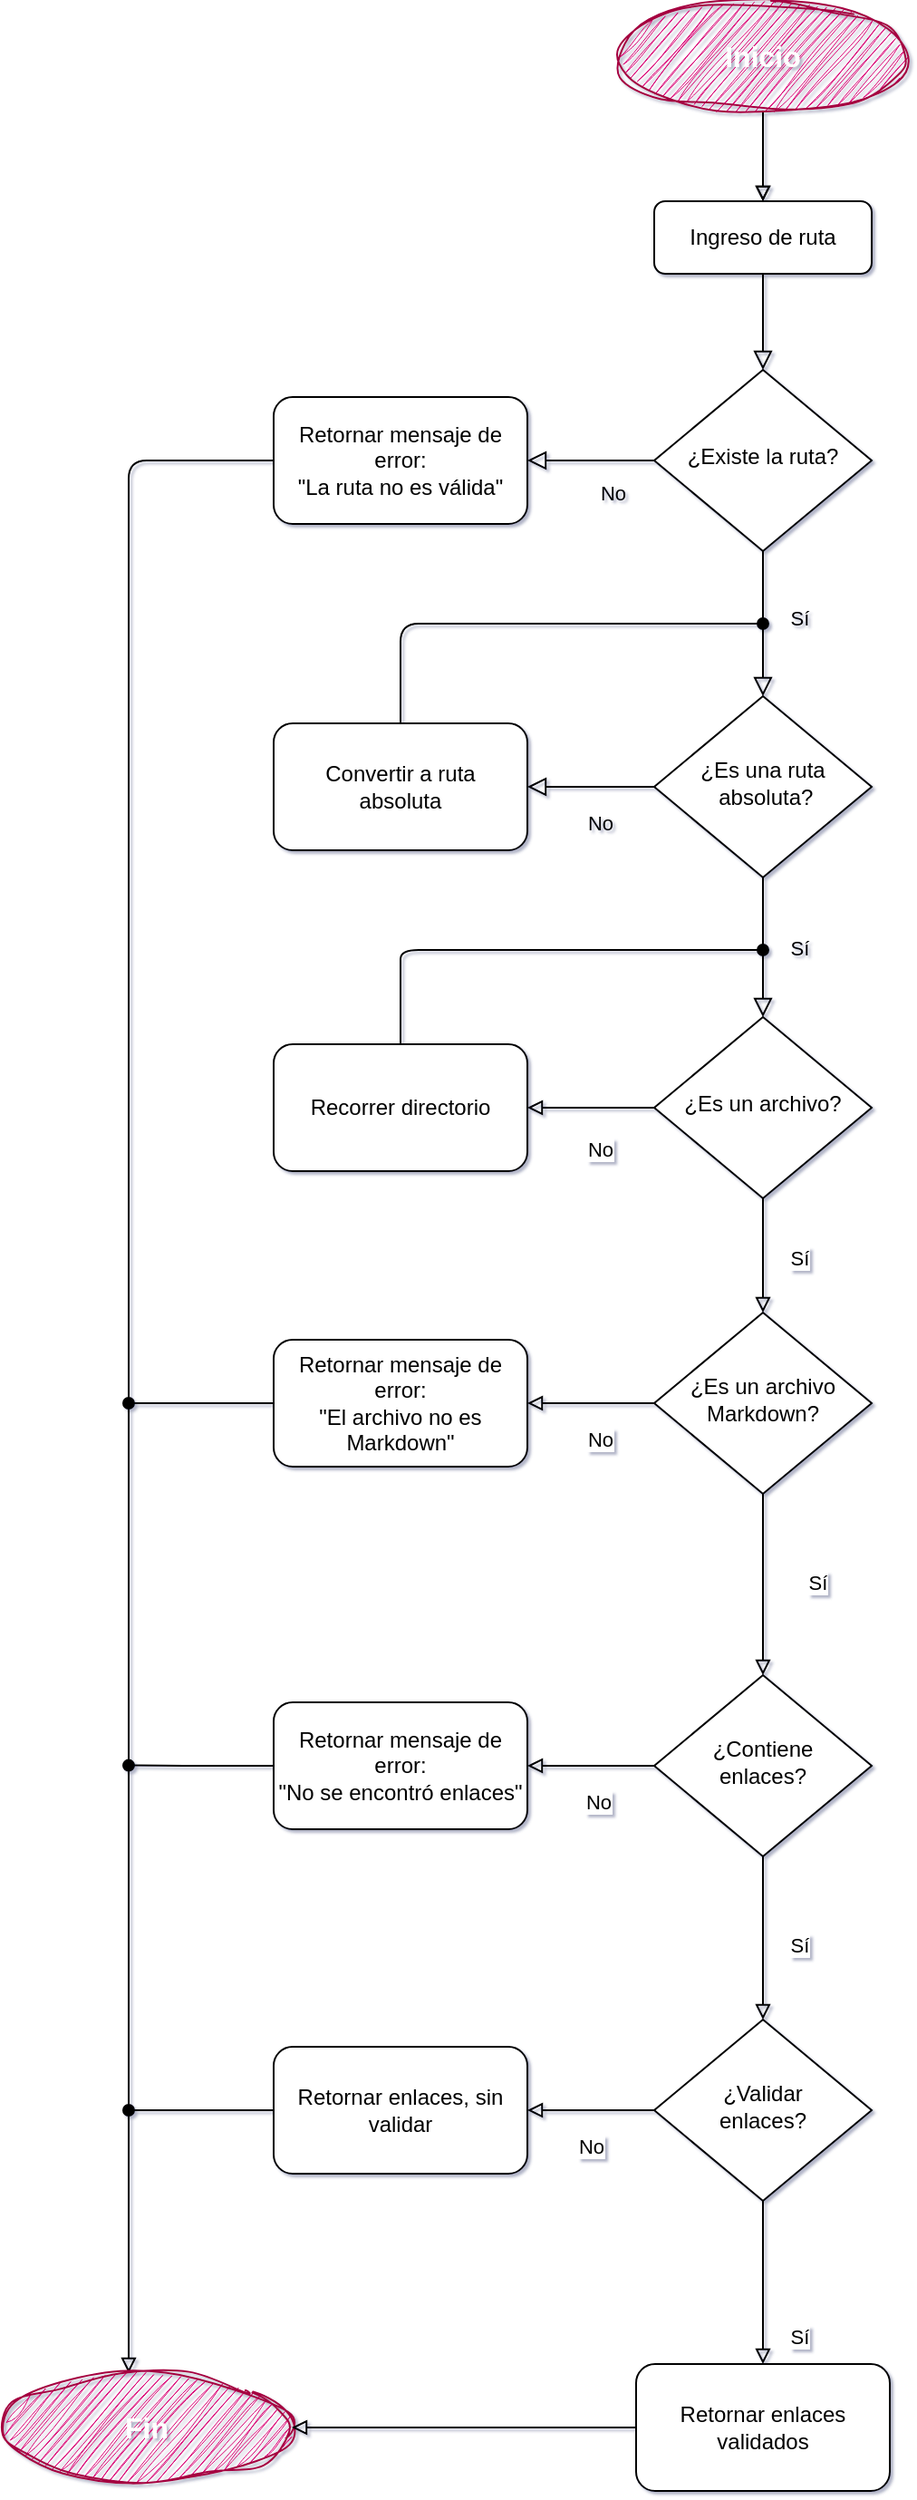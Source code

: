 <mxfile>
    <diagram id="C5RBs43oDa-KdzZeNtuy" name="Page-1">
        <mxGraphModel dx="1243" dy="3957" grid="1" gridSize="10" guides="1" tooltips="1" connect="1" arrows="1" fold="1" page="1" pageScale="1" pageWidth="1200" pageHeight="1600" background="none" math="0" shadow="1">
            <root>
                <mxCell id="WIyWlLk6GJQsqaUBKTNV-0"/>
                <mxCell id="WIyWlLk6GJQsqaUBKTNV-1" parent="WIyWlLk6GJQsqaUBKTNV-0"/>
                <mxCell id="WIyWlLk6GJQsqaUBKTNV-2" value="" style="rounded=0;html=1;jettySize=auto;orthogonalLoop=1;fontSize=11;endArrow=block;endFill=0;endSize=8;strokeWidth=1;shadow=0;labelBackgroundColor=none;edgeStyle=orthogonalEdgeStyle;" parent="WIyWlLk6GJQsqaUBKTNV-1" source="WIyWlLk6GJQsqaUBKTNV-3" target="WIyWlLk6GJQsqaUBKTNV-6" edge="1">
                    <mxGeometry relative="1" as="geometry"/>
                </mxCell>
                <mxCell id="WIyWlLk6GJQsqaUBKTNV-3" value="Ingreso de ruta" style="rounded=1;whiteSpace=wrap;html=1;fontSize=12;glass=0;strokeWidth=1;shadow=0;" parent="WIyWlLk6GJQsqaUBKTNV-1" vertex="1">
                    <mxGeometry x="580" y="-3050" width="120" height="40" as="geometry"/>
                </mxCell>
                <mxCell id="WIyWlLk6GJQsqaUBKTNV-4" value="Sí" style="rounded=0;html=1;jettySize=auto;orthogonalLoop=1;fontSize=11;endArrow=block;endFill=0;endSize=8;strokeWidth=1;shadow=0;labelBackgroundColor=none;edgeStyle=orthogonalEdgeStyle;" parent="WIyWlLk6GJQsqaUBKTNV-1" source="WIyWlLk6GJQsqaUBKTNV-6" target="WIyWlLk6GJQsqaUBKTNV-10" edge="1">
                    <mxGeometry x="-0.091" y="20" relative="1" as="geometry">
                        <mxPoint as="offset"/>
                    </mxGeometry>
                </mxCell>
                <mxCell id="WIyWlLk6GJQsqaUBKTNV-5" value="No" style="edgeStyle=orthogonalEdgeStyle;rounded=0;html=1;jettySize=auto;orthogonalLoop=1;fontSize=11;endArrow=block;endFill=0;endSize=8;strokeWidth=1;shadow=0;labelBackgroundColor=none;" parent="WIyWlLk6GJQsqaUBKTNV-1" source="WIyWlLk6GJQsqaUBKTNV-6" target="WIyWlLk6GJQsqaUBKTNV-7" edge="1">
                    <mxGeometry x="-0.333" y="18" relative="1" as="geometry">
                        <mxPoint as="offset"/>
                    </mxGeometry>
                </mxCell>
                <mxCell id="WIyWlLk6GJQsqaUBKTNV-6" value="¿Existe la ruta?" style="rhombus;whiteSpace=wrap;html=1;shadow=0;fontFamily=Helvetica;fontSize=12;align=center;strokeWidth=1;spacing=6;spacingTop=-4;" parent="WIyWlLk6GJQsqaUBKTNV-1" vertex="1">
                    <mxGeometry x="580" y="-2957" width="120" height="100" as="geometry"/>
                </mxCell>
                <mxCell id="9" style="edgeStyle=orthogonalEdgeStyle;html=1;endArrow=block;endFill=0;exitX=0;exitY=0.5;exitDx=0;exitDy=0;" parent="WIyWlLk6GJQsqaUBKTNV-1" source="WIyWlLk6GJQsqaUBKTNV-7" target="11" edge="1">
                    <mxGeometry relative="1" as="geometry">
                        <mxPoint x="290" y="-2507" as="targetPoint"/>
                        <Array as="points">
                            <mxPoint x="370" y="-2907"/>
                            <mxPoint x="290" y="-2907"/>
                            <mxPoint x="290" y="-2427"/>
                        </Array>
                    </mxGeometry>
                </mxCell>
                <mxCell id="WIyWlLk6GJQsqaUBKTNV-7" value="Retornar mensaje de error:&lt;br&gt;&quot;La ruta no es válida&quot;" style="rounded=1;whiteSpace=wrap;html=1;fontSize=12;glass=0;strokeWidth=1;shadow=0;" parent="WIyWlLk6GJQsqaUBKTNV-1" vertex="1">
                    <mxGeometry x="370" y="-2942" width="140" height="70" as="geometry"/>
                </mxCell>
                <mxCell id="WIyWlLk6GJQsqaUBKTNV-8" value="Sí" style="rounded=0;html=1;jettySize=auto;orthogonalLoop=1;fontSize=11;endArrow=block;endFill=0;endSize=8;strokeWidth=1;shadow=0;labelBackgroundColor=none;edgeStyle=orthogonalEdgeStyle;entryX=0.5;entryY=0;entryDx=0;entryDy=0;" parent="WIyWlLk6GJQsqaUBKTNV-1" source="WIyWlLk6GJQsqaUBKTNV-10" target="14" edge="1">
                    <mxGeometry y="20" relative="1" as="geometry">
                        <mxPoint as="offset"/>
                        <mxPoint x="640" y="-2600" as="targetPoint"/>
                    </mxGeometry>
                </mxCell>
                <mxCell id="WIyWlLk6GJQsqaUBKTNV-9" value="No" style="edgeStyle=orthogonalEdgeStyle;rounded=0;html=1;jettySize=auto;orthogonalLoop=1;fontSize=11;endArrow=block;endFill=0;endSize=8;strokeWidth=1;shadow=0;labelBackgroundColor=none;" parent="WIyWlLk6GJQsqaUBKTNV-1" source="WIyWlLk6GJQsqaUBKTNV-10" target="WIyWlLk6GJQsqaUBKTNV-12" edge="1">
                    <mxGeometry x="-0.143" y="20" relative="1" as="geometry">
                        <mxPoint as="offset"/>
                    </mxGeometry>
                </mxCell>
                <mxCell id="WIyWlLk6GJQsqaUBKTNV-10" value="¿Es una ruta&lt;br&gt;&amp;nbsp;absoluta?" style="rhombus;whiteSpace=wrap;html=1;shadow=0;fontFamily=Helvetica;fontSize=12;align=center;strokeWidth=1;spacing=6;spacingTop=-4;" parent="WIyWlLk6GJQsqaUBKTNV-1" vertex="1">
                    <mxGeometry x="580" y="-2777" width="120" height="100" as="geometry"/>
                </mxCell>
                <mxCell id="13" style="edgeStyle=orthogonalEdgeStyle;html=1;fontSize=16;endArrow=oval;endFill=1;" parent="WIyWlLk6GJQsqaUBKTNV-1" source="WIyWlLk6GJQsqaUBKTNV-12" edge="1">
                    <mxGeometry relative="1" as="geometry">
                        <mxPoint x="640" y="-2817" as="targetPoint"/>
                        <Array as="points">
                            <mxPoint x="440" y="-2817"/>
                            <mxPoint x="640" y="-2817"/>
                        </Array>
                    </mxGeometry>
                </mxCell>
                <mxCell id="WIyWlLk6GJQsqaUBKTNV-12" value="Convertir a ruta&lt;br&gt;absoluta" style="rounded=1;whiteSpace=wrap;html=1;fontSize=12;glass=0;strokeWidth=1;shadow=0;" parent="WIyWlLk6GJQsqaUBKTNV-1" vertex="1">
                    <mxGeometry x="370" y="-2762" width="140" height="70" as="geometry"/>
                </mxCell>
                <mxCell id="6" style="edgeStyle=orthogonalEdgeStyle;hachureGap=4;html=1;entryX=0.5;entryY=0;entryDx=0;entryDy=0;fontFamily=Architects Daughter;fontSource=https%3A%2F%2Ffonts.googleapis.com%2Fcss%3Ffamily%3DArchitects%2BDaughter;fontSize=16;startArrow=none;startFill=0;endArrow=block;endFill=0;rounded=0;" parent="WIyWlLk6GJQsqaUBKTNV-1" target="WIyWlLk6GJQsqaUBKTNV-3" edge="1">
                    <mxGeometry relative="1" as="geometry">
                        <mxPoint x="640" y="-3097" as="sourcePoint"/>
                        <Array as="points">
                            <mxPoint x="640" y="-3080"/>
                            <mxPoint x="640" y="-3080"/>
                        </Array>
                    </mxGeometry>
                </mxCell>
                <mxCell id="12" value="" style="edgeStyle=orthogonalEdgeStyle;html=1;fontSize=16;endArrow=block;endFill=0;" parent="WIyWlLk6GJQsqaUBKTNV-1" source="0" target="WIyWlLk6GJQsqaUBKTNV-3" edge="1">
                    <mxGeometry relative="1" as="geometry"/>
                </mxCell>
                <mxCell id="0" value="&lt;b&gt;&lt;font style=&quot;font-size: 16px;&quot;&gt;Inicio&lt;/font&gt;&lt;/b&gt;" style="strokeWidth=1;html=1;shape=mxgraph.flowchart.start_1;whiteSpace=wrap;fillColor=#d80073;fontColor=#ffffff;strokeColor=#A50040;sketch=1;curveFitting=1;jiggle=2;" parent="WIyWlLk6GJQsqaUBKTNV-1" vertex="1">
                    <mxGeometry x="560" y="-3160" width="160" height="60" as="geometry"/>
                </mxCell>
                <mxCell id="11" value="&lt;b&gt;&lt;font style=&quot;font-size: 16px;&quot;&gt;Fin&lt;/font&gt;&lt;/b&gt;" style="strokeWidth=1;html=1;shape=mxgraph.flowchart.start_1;whiteSpace=wrap;fillColor=#d80073;fontColor=#ffffff;strokeColor=#A50040;sketch=1;curveFitting=1;jiggle=2;" parent="WIyWlLk6GJQsqaUBKTNV-1" vertex="1">
                    <mxGeometry x="220" y="-1852" width="160" height="60" as="geometry"/>
                </mxCell>
                <mxCell id="16" value="No" style="edgeStyle=orthogonalEdgeStyle;html=1;fontSize=11;endArrow=block;endFill=0;entryX=1;entryY=0.5;entryDx=0;entryDy=0;" parent="WIyWlLk6GJQsqaUBKTNV-1" source="14" target="17" edge="1">
                    <mxGeometry x="-0.143" y="23" relative="1" as="geometry">
                        <mxPoint x="520" y="-2550" as="targetPoint"/>
                        <mxPoint as="offset"/>
                    </mxGeometry>
                </mxCell>
                <mxCell id="24" value="Sí" style="edgeStyle=orthogonalEdgeStyle;html=1;fontSize=11;endArrow=block;endFill=0;entryX=0.5;entryY=0;entryDx=0;entryDy=0;" parent="WIyWlLk6GJQsqaUBKTNV-1" source="14" target="26" edge="1">
                    <mxGeometry x="0.039" y="20" relative="1" as="geometry">
                        <mxPoint x="640" y="-2437" as="targetPoint"/>
                        <mxPoint as="offset"/>
                    </mxGeometry>
                </mxCell>
                <mxCell id="14" value="¿Es un archivo?" style="rhombus;whiteSpace=wrap;html=1;shadow=0;fontFamily=Helvetica;fontSize=12;align=center;strokeWidth=1;spacing=6;spacingTop=-4;" parent="WIyWlLk6GJQsqaUBKTNV-1" vertex="1">
                    <mxGeometry x="580" y="-2600" width="120" height="100" as="geometry"/>
                </mxCell>
                <mxCell id="23" style="edgeStyle=orthogonalEdgeStyle;html=1;fontSize=11;endArrow=oval;endFill=1;" parent="WIyWlLk6GJQsqaUBKTNV-1" source="17" edge="1">
                    <mxGeometry relative="1" as="geometry">
                        <mxPoint x="640" y="-2637" as="targetPoint"/>
                        <Array as="points">
                            <mxPoint x="440" y="-2617"/>
                            <mxPoint x="440" y="-2617"/>
                        </Array>
                    </mxGeometry>
                </mxCell>
                <mxCell id="17" value="Recorrer directorio" style="rounded=1;whiteSpace=wrap;html=1;fontSize=12;glass=0;strokeWidth=1;shadow=0;" parent="WIyWlLk6GJQsqaUBKTNV-1" vertex="1">
                    <mxGeometry x="370" y="-2585" width="140" height="70" as="geometry"/>
                </mxCell>
                <mxCell id="27" value="No" style="edgeStyle=orthogonalEdgeStyle;html=1;fontSize=11;endArrow=block;endFill=0;entryX=1;entryY=0.5;entryDx=0;entryDy=0;" parent="WIyWlLk6GJQsqaUBKTNV-1" source="26" target="28" edge="1">
                    <mxGeometry x="-0.143" y="20" relative="1" as="geometry">
                        <mxPoint x="510" y="-2387" as="targetPoint"/>
                        <mxPoint as="offset"/>
                    </mxGeometry>
                </mxCell>
                <mxCell id="30" value="Sí" style="edgeStyle=orthogonalEdgeStyle;html=1;fontSize=11;endArrow=block;endFill=0;exitX=0.5;exitY=1;exitDx=0;exitDy=0;entryX=0.5;entryY=0;entryDx=0;entryDy=0;" parent="WIyWlLk6GJQsqaUBKTNV-1" source="26" target="32" edge="1">
                    <mxGeometry y="30" relative="1" as="geometry">
                        <mxPoint x="640" y="-2237" as="targetPoint"/>
                        <mxPoint y="-1" as="offset"/>
                    </mxGeometry>
                </mxCell>
                <mxCell id="26" value="¿Es un archivo Markdown?" style="rhombus;whiteSpace=wrap;html=1;shadow=0;fontFamily=Helvetica;fontSize=12;align=center;strokeWidth=1;spacing=6;spacingTop=-4;" parent="WIyWlLk6GJQsqaUBKTNV-1" vertex="1">
                    <mxGeometry x="580" y="-2437" width="120" height="100" as="geometry"/>
                </mxCell>
                <mxCell id="29" style="edgeStyle=orthogonalEdgeStyle;html=1;fontSize=11;endArrow=oval;endFill=1;" parent="WIyWlLk6GJQsqaUBKTNV-1" source="28" edge="1">
                    <mxGeometry relative="1" as="geometry">
                        <mxPoint x="290" y="-2387" as="targetPoint"/>
                    </mxGeometry>
                </mxCell>
                <mxCell id="28" value="Retornar mensaje de error:&lt;br&gt;&quot;El archivo no es Markdown&quot;" style="rounded=1;whiteSpace=wrap;html=1;fontSize=12;glass=0;strokeWidth=1;shadow=0;" parent="WIyWlLk6GJQsqaUBKTNV-1" vertex="1">
                    <mxGeometry x="370" y="-2422" width="140" height="70" as="geometry"/>
                </mxCell>
                <mxCell id="33" value="No" style="edgeStyle=orthogonalEdgeStyle;html=1;fontSize=11;endArrow=block;endFill=0;entryX=1;entryY=0.5;entryDx=0;entryDy=0;" parent="WIyWlLk6GJQsqaUBKTNV-1" source="32" target="34" edge="1">
                    <mxGeometry x="-0.143" y="20" relative="1" as="geometry">
                        <mxPoint x="510" y="-2187" as="targetPoint"/>
                        <mxPoint x="-1" as="offset"/>
                    </mxGeometry>
                </mxCell>
                <mxCell id="36" value="Sí" style="edgeStyle=orthogonalEdgeStyle;html=1;fontSize=11;endArrow=block;endFill=0;entryX=0.5;entryY=0;entryDx=0;entryDy=0;" parent="WIyWlLk6GJQsqaUBKTNV-1" source="32" target="37" edge="1">
                    <mxGeometry x="0.112" y="20" relative="1" as="geometry">
                        <mxPoint x="570" y="-1997" as="targetPoint"/>
                        <Array as="points">
                            <mxPoint x="640" y="-2087"/>
                            <mxPoint x="640" y="-2087"/>
                        </Array>
                        <mxPoint y="-1" as="offset"/>
                    </mxGeometry>
                </mxCell>
                <mxCell id="32" value="¿Contiene&lt;br&gt;enlaces?" style="rhombus;whiteSpace=wrap;html=1;shadow=0;fontFamily=Helvetica;fontSize=12;align=center;strokeWidth=1;spacing=6;spacingTop=-4;" parent="WIyWlLk6GJQsqaUBKTNV-1" vertex="1">
                    <mxGeometry x="580" y="-2237" width="120" height="100" as="geometry"/>
                </mxCell>
                <mxCell id="35" style="edgeStyle=orthogonalEdgeStyle;html=1;exitX=0;exitY=0.5;exitDx=0;exitDy=0;fontSize=11;endArrow=oval;endFill=1;" parent="WIyWlLk6GJQsqaUBKTNV-1" source="34" edge="1">
                    <mxGeometry relative="1" as="geometry">
                        <mxPoint x="290" y="-2187.211" as="targetPoint"/>
                    </mxGeometry>
                </mxCell>
                <mxCell id="34" value="Retornar mensaje de error:&lt;br&gt;&quot;No se encontró enlaces&quot;" style="rounded=1;whiteSpace=wrap;html=1;fontSize=12;glass=0;strokeWidth=1;shadow=0;" parent="WIyWlLk6GJQsqaUBKTNV-1" vertex="1">
                    <mxGeometry x="370" y="-2222" width="140" height="70" as="geometry"/>
                </mxCell>
                <mxCell id="38" value="No" style="edgeStyle=orthogonalEdgeStyle;html=1;fontSize=11;endArrow=block;endFill=0;entryX=1;entryY=0.5;entryDx=0;entryDy=0;" parent="WIyWlLk6GJQsqaUBKTNV-1" source="37" target="39" edge="1">
                    <mxGeometry y="20" relative="1" as="geometry">
                        <mxPoint x="440" y="-2042" as="targetPoint"/>
                        <mxPoint as="offset"/>
                    </mxGeometry>
                </mxCell>
                <mxCell id="40" value="Sí" style="edgeStyle=orthogonalEdgeStyle;html=1;fontSize=11;endArrow=block;endFill=0;exitX=0.5;exitY=1;exitDx=0;exitDy=0;entryX=0.5;entryY=0;entryDx=0;entryDy=0;" parent="WIyWlLk6GJQsqaUBKTNV-1" source="37" edge="1" target="42">
                    <mxGeometry x="0.655" y="20" relative="1" as="geometry">
                        <mxPoint x="640" y="-1857" as="targetPoint"/>
                        <Array as="points"/>
                        <mxPoint as="offset"/>
                    </mxGeometry>
                </mxCell>
                <mxCell id="37" value="¿Validar &lt;br&gt;enlaces?" style="rhombus;whiteSpace=wrap;html=1;shadow=0;fontFamily=Helvetica;fontSize=12;align=center;strokeWidth=1;spacing=6;spacingTop=-4;" parent="WIyWlLk6GJQsqaUBKTNV-1" vertex="1">
                    <mxGeometry x="580" y="-2047" width="120" height="100" as="geometry"/>
                </mxCell>
                <mxCell id="41" style="edgeStyle=orthogonalEdgeStyle;html=1;fontSize=11;endArrow=oval;endFill=1;" parent="WIyWlLk6GJQsqaUBKTNV-1" source="39" edge="1">
                    <mxGeometry relative="1" as="geometry">
                        <mxPoint x="290" y="-1997" as="targetPoint"/>
                    </mxGeometry>
                </mxCell>
                <mxCell id="39" value="Retornar enlaces, sin validar" style="rounded=1;whiteSpace=wrap;html=1;fontSize=12;glass=0;strokeWidth=1;shadow=0;" parent="WIyWlLk6GJQsqaUBKTNV-1" vertex="1">
                    <mxGeometry x="370" y="-2032" width="140" height="70" as="geometry"/>
                </mxCell>
                <mxCell id="43" style="edgeStyle=orthogonalEdgeStyle;html=1;entryX=1;entryY=0.5;entryDx=0;entryDy=0;entryPerimeter=0;fontSize=11;endArrow=block;endFill=0;" parent="WIyWlLk6GJQsqaUBKTNV-1" source="42" target="11" edge="1">
                    <mxGeometry relative="1" as="geometry"/>
                </mxCell>
                <mxCell id="42" value="Retornar enlaces &lt;br&gt;validados" style="rounded=1;whiteSpace=wrap;html=1;fontSize=12;glass=0;strokeWidth=1;shadow=0;" parent="WIyWlLk6GJQsqaUBKTNV-1" vertex="1">
                    <mxGeometry x="570" y="-1857" width="140" height="70" as="geometry"/>
                </mxCell>
            </root>
        </mxGraphModel>
    </diagram>
</mxfile>